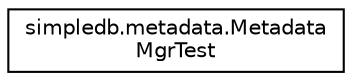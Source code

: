 digraph "Graphical Class Hierarchy"
{
  edge [fontname="Helvetica",fontsize="10",labelfontname="Helvetica",labelfontsize="10"];
  node [fontname="Helvetica",fontsize="10",shape=record];
  rankdir="LR";
  Node0 [label="simpledb.metadata.Metadata\lMgrTest",height=0.2,width=0.4,color="black", fillcolor="white", style="filled",URL="$classsimpledb_1_1metadata_1_1MetadataMgrTest.html"];
}
